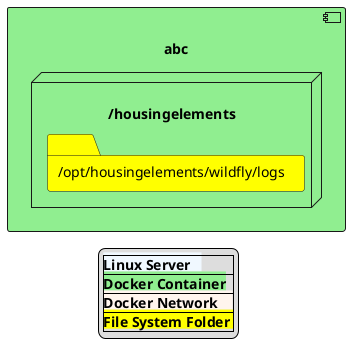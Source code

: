 @startuml "Generated"
'on: 2021-12-27T22:53:22.895-08:00
' hide stereotype
legend
|<back:AliceBlue><b>Linux Server   </b></back>|
|<back:LightGreen><b>Docker Container</b></back>|
|<back:SeaShell><b>Docker Network    </b></back>|
|<back:Yellow><b>File System Folder </b></back>|
endlegend

	component "\nabc" as x314602240 #LightGreen {
	    'artifact "x314602240"

		node "\n/housingelements" as x216975557 #LightGreen {
	        'artifact "x216975557"
	        folder "/opt/housingelements/wildfly/logs" as x24435535 #Yellow {
	            'artifact "x24435535"

	        }

        }
    }
	 

 
@enduml